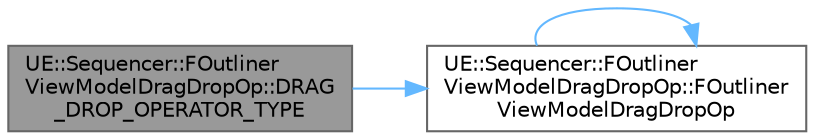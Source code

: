 digraph "UE::Sequencer::FOutlinerViewModelDragDropOp::DRAG_DROP_OPERATOR_TYPE"
{
 // INTERACTIVE_SVG=YES
 // LATEX_PDF_SIZE
  bgcolor="transparent";
  edge [fontname=Helvetica,fontsize=10,labelfontname=Helvetica,labelfontsize=10];
  node [fontname=Helvetica,fontsize=10,shape=box,height=0.2,width=0.4];
  rankdir="LR";
  Node1 [id="Node000001",label="UE::Sequencer::FOutliner\lViewModelDragDropOp::DRAG\l_DROP_OPERATOR_TYPE",height=0.2,width=0.4,color="gray40", fillcolor="grey60", style="filled", fontcolor="black",tooltip="Construct a new drag/drop operation for dragging a selection of display nodes."];
  Node1 -> Node2 [id="edge1_Node000001_Node000002",color="steelblue1",style="solid",tooltip=" "];
  Node2 [id="Node000002",label="UE::Sequencer::FOutliner\lViewModelDragDropOp::FOutliner\lViewModelDragDropOp",height=0.2,width=0.4,color="grey40", fillcolor="white", style="filled",URL="$dc/d4a/classUE_1_1Sequencer_1_1FOutlinerViewModelDragDropOp.html#ac400b8df5facc5f474cb43c1ddad2e62",tooltip="Protected construction for derived types."];
  Node2 -> Node2 [id="edge2_Node000002_Node000002",color="steelblue1",style="solid",tooltip=" "];
}
